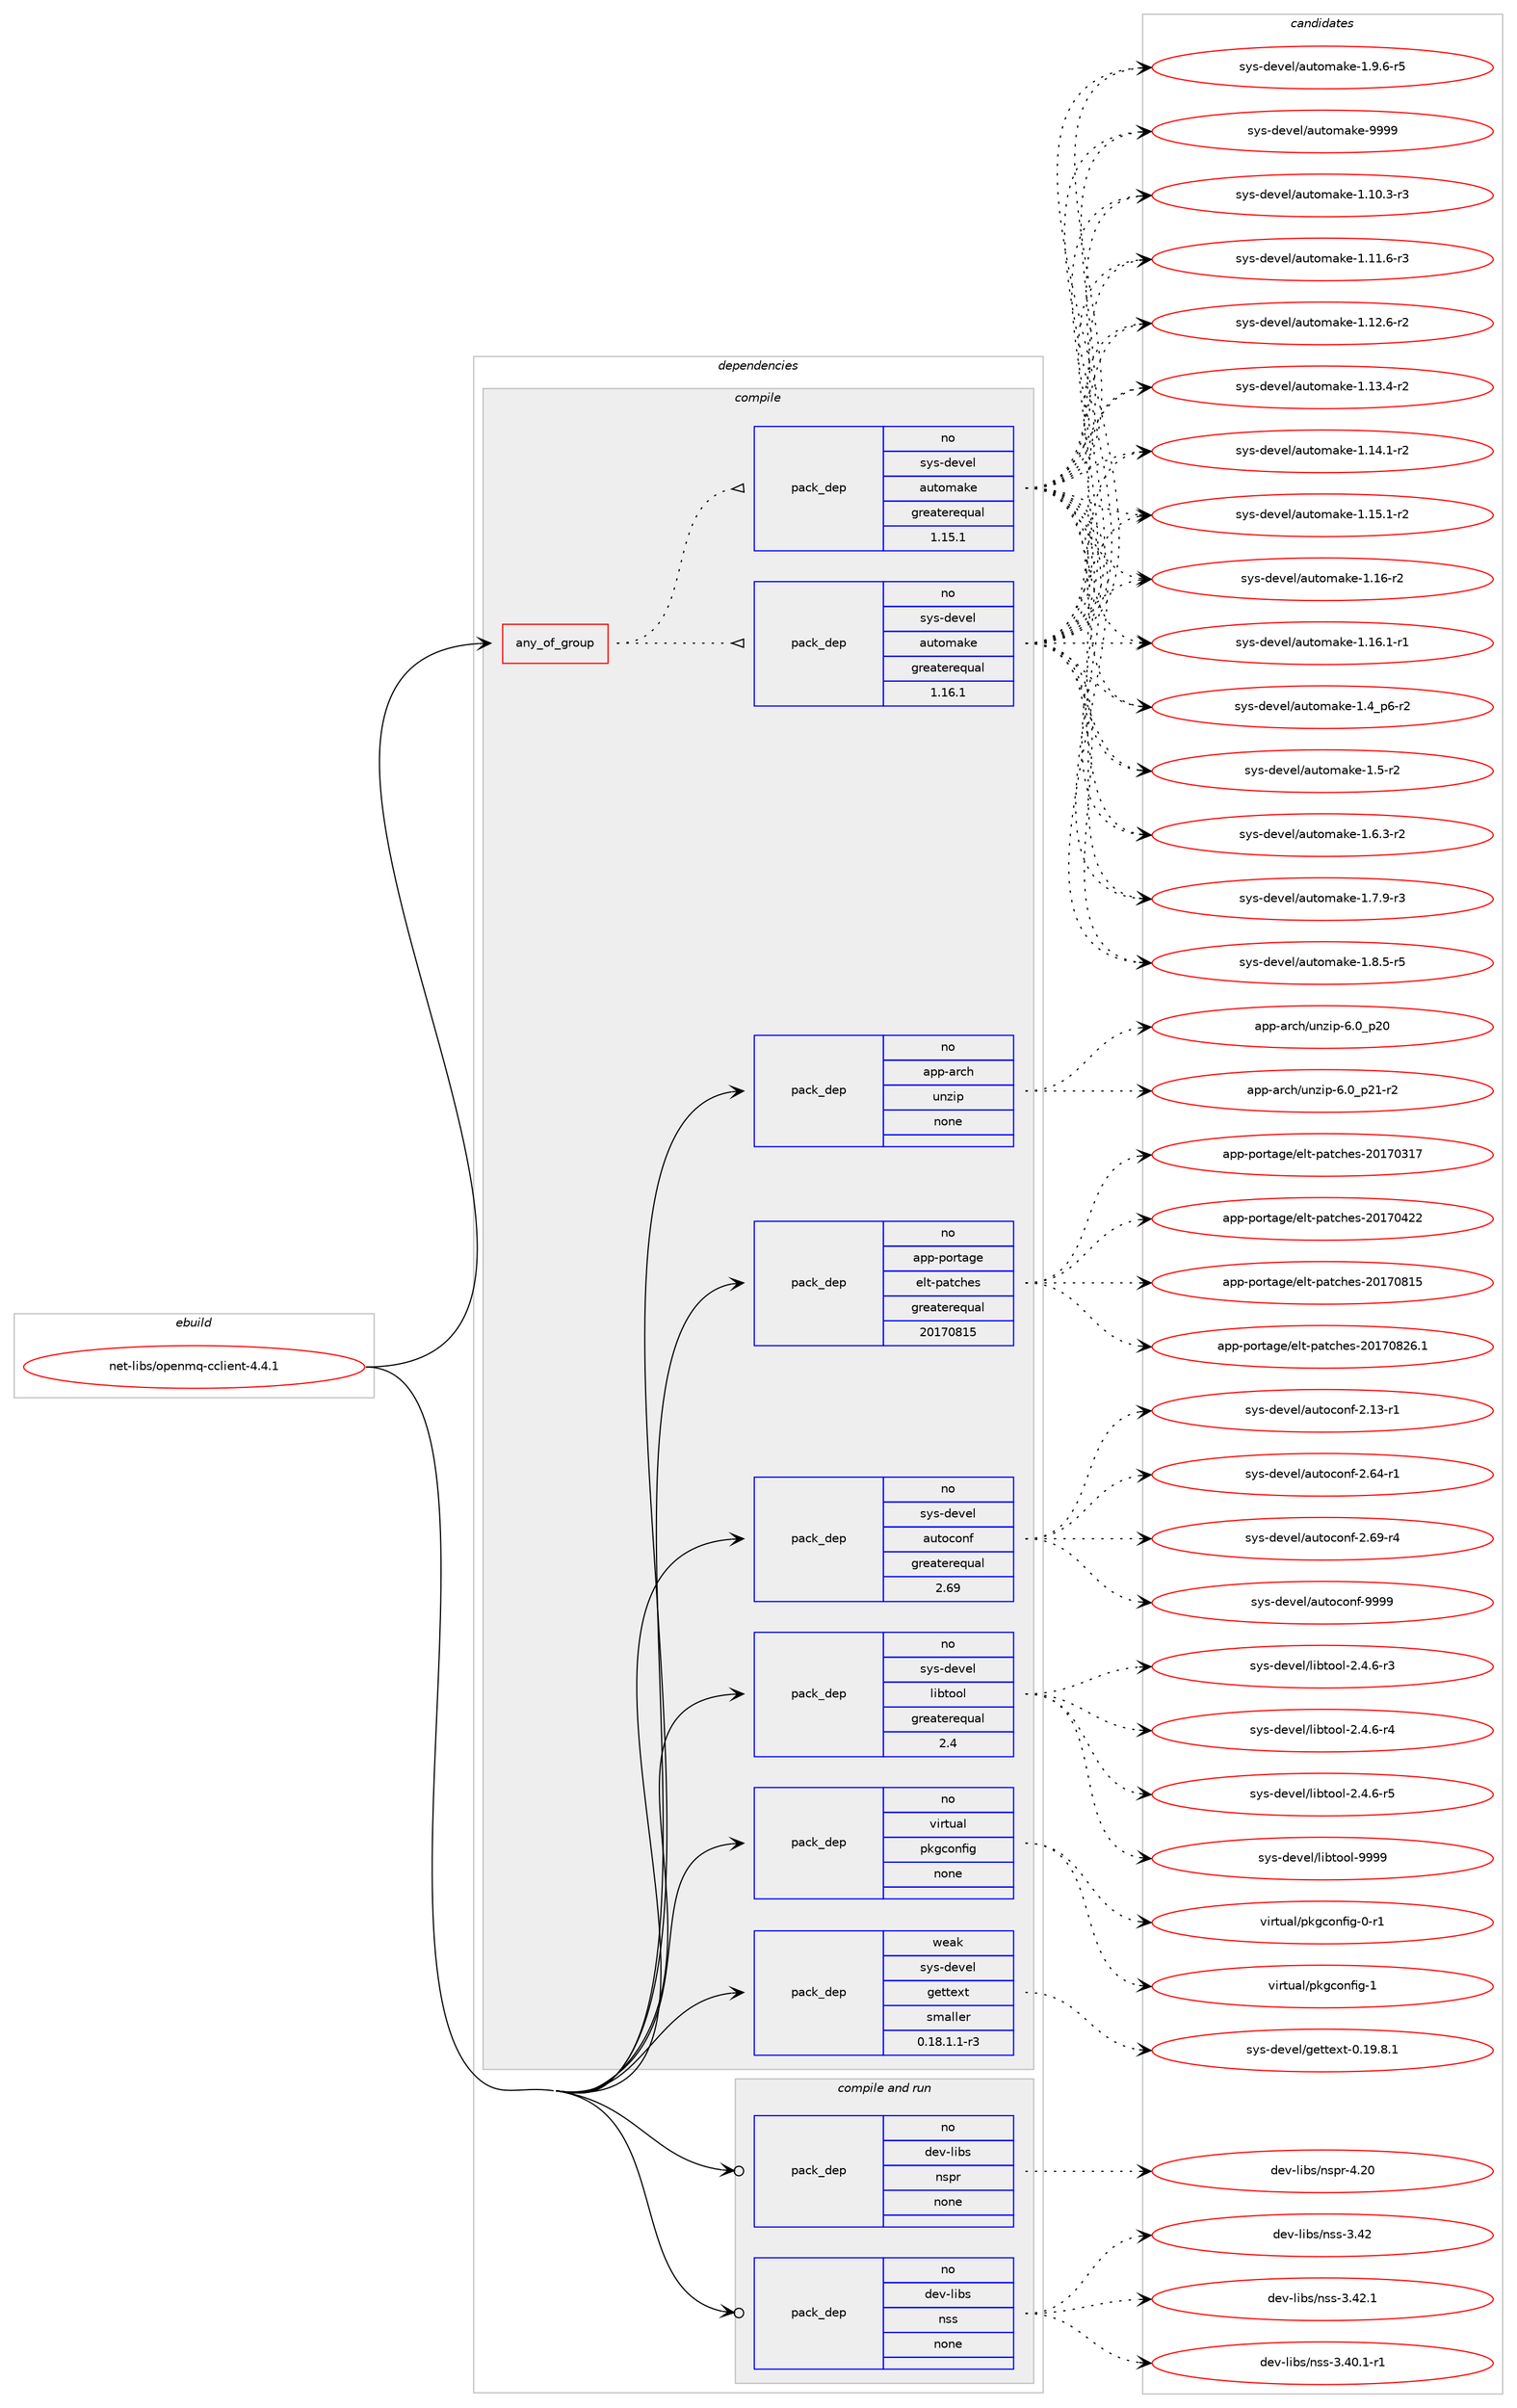 digraph prolog {

# *************
# Graph options
# *************

newrank=true;
concentrate=true;
compound=true;
graph [rankdir=LR,fontname=Helvetica,fontsize=10,ranksep=1.5];#, ranksep=2.5, nodesep=0.2];
edge  [arrowhead=vee];
node  [fontname=Helvetica,fontsize=10];

# **********
# The ebuild
# **********

subgraph cluster_leftcol {
color=gray;
rank=same;
label=<<i>ebuild</i>>;
id [label="net-libs/openmq-cclient-4.4.1", color=red, width=4, href="../net-libs/openmq-cclient-4.4.1.svg"];
}

# ****************
# The dependencies
# ****************

subgraph cluster_midcol {
color=gray;
label=<<i>dependencies</i>>;
subgraph cluster_compile {
fillcolor="#eeeeee";
style=filled;
label=<<i>compile</i>>;
subgraph any26194 {
dependency1661617 [label=<<TABLE BORDER="0" CELLBORDER="1" CELLSPACING="0" CELLPADDING="4"><TR><TD CELLPADDING="10">any_of_group</TD></TR></TABLE>>, shape=none, color=red];subgraph pack1187932 {
dependency1661618 [label=<<TABLE BORDER="0" CELLBORDER="1" CELLSPACING="0" CELLPADDING="4" WIDTH="220"><TR><TD ROWSPAN="6" CELLPADDING="30">pack_dep</TD></TR><TR><TD WIDTH="110">no</TD></TR><TR><TD>sys-devel</TD></TR><TR><TD>automake</TD></TR><TR><TD>greaterequal</TD></TR><TR><TD>1.16.1</TD></TR></TABLE>>, shape=none, color=blue];
}
dependency1661617:e -> dependency1661618:w [weight=20,style="dotted",arrowhead="oinv"];
subgraph pack1187933 {
dependency1661619 [label=<<TABLE BORDER="0" CELLBORDER="1" CELLSPACING="0" CELLPADDING="4" WIDTH="220"><TR><TD ROWSPAN="6" CELLPADDING="30">pack_dep</TD></TR><TR><TD WIDTH="110">no</TD></TR><TR><TD>sys-devel</TD></TR><TR><TD>automake</TD></TR><TR><TD>greaterequal</TD></TR><TR><TD>1.15.1</TD></TR></TABLE>>, shape=none, color=blue];
}
dependency1661617:e -> dependency1661619:w [weight=20,style="dotted",arrowhead="oinv"];
}
id:e -> dependency1661617:w [weight=20,style="solid",arrowhead="vee"];
subgraph pack1187934 {
dependency1661620 [label=<<TABLE BORDER="0" CELLBORDER="1" CELLSPACING="0" CELLPADDING="4" WIDTH="220"><TR><TD ROWSPAN="6" CELLPADDING="30">pack_dep</TD></TR><TR><TD WIDTH="110">no</TD></TR><TR><TD>app-arch</TD></TR><TR><TD>unzip</TD></TR><TR><TD>none</TD></TR><TR><TD></TD></TR></TABLE>>, shape=none, color=blue];
}
id:e -> dependency1661620:w [weight=20,style="solid",arrowhead="vee"];
subgraph pack1187935 {
dependency1661621 [label=<<TABLE BORDER="0" CELLBORDER="1" CELLSPACING="0" CELLPADDING="4" WIDTH="220"><TR><TD ROWSPAN="6" CELLPADDING="30">pack_dep</TD></TR><TR><TD WIDTH="110">no</TD></TR><TR><TD>app-portage</TD></TR><TR><TD>elt-patches</TD></TR><TR><TD>greaterequal</TD></TR><TR><TD>20170815</TD></TR></TABLE>>, shape=none, color=blue];
}
id:e -> dependency1661621:w [weight=20,style="solid",arrowhead="vee"];
subgraph pack1187936 {
dependency1661622 [label=<<TABLE BORDER="0" CELLBORDER="1" CELLSPACING="0" CELLPADDING="4" WIDTH="220"><TR><TD ROWSPAN="6" CELLPADDING="30">pack_dep</TD></TR><TR><TD WIDTH="110">no</TD></TR><TR><TD>sys-devel</TD></TR><TR><TD>autoconf</TD></TR><TR><TD>greaterequal</TD></TR><TR><TD>2.69</TD></TR></TABLE>>, shape=none, color=blue];
}
id:e -> dependency1661622:w [weight=20,style="solid",arrowhead="vee"];
subgraph pack1187937 {
dependency1661623 [label=<<TABLE BORDER="0" CELLBORDER="1" CELLSPACING="0" CELLPADDING="4" WIDTH="220"><TR><TD ROWSPAN="6" CELLPADDING="30">pack_dep</TD></TR><TR><TD WIDTH="110">no</TD></TR><TR><TD>sys-devel</TD></TR><TR><TD>libtool</TD></TR><TR><TD>greaterequal</TD></TR><TR><TD>2.4</TD></TR></TABLE>>, shape=none, color=blue];
}
id:e -> dependency1661623:w [weight=20,style="solid",arrowhead="vee"];
subgraph pack1187938 {
dependency1661624 [label=<<TABLE BORDER="0" CELLBORDER="1" CELLSPACING="0" CELLPADDING="4" WIDTH="220"><TR><TD ROWSPAN="6" CELLPADDING="30">pack_dep</TD></TR><TR><TD WIDTH="110">no</TD></TR><TR><TD>virtual</TD></TR><TR><TD>pkgconfig</TD></TR><TR><TD>none</TD></TR><TR><TD></TD></TR></TABLE>>, shape=none, color=blue];
}
id:e -> dependency1661624:w [weight=20,style="solid",arrowhead="vee"];
subgraph pack1187939 {
dependency1661625 [label=<<TABLE BORDER="0" CELLBORDER="1" CELLSPACING="0" CELLPADDING="4" WIDTH="220"><TR><TD ROWSPAN="6" CELLPADDING="30">pack_dep</TD></TR><TR><TD WIDTH="110">weak</TD></TR><TR><TD>sys-devel</TD></TR><TR><TD>gettext</TD></TR><TR><TD>smaller</TD></TR><TR><TD>0.18.1.1-r3</TD></TR></TABLE>>, shape=none, color=blue];
}
id:e -> dependency1661625:w [weight=20,style="solid",arrowhead="vee"];
}
subgraph cluster_compileandrun {
fillcolor="#eeeeee";
style=filled;
label=<<i>compile and run</i>>;
subgraph pack1187940 {
dependency1661626 [label=<<TABLE BORDER="0" CELLBORDER="1" CELLSPACING="0" CELLPADDING="4" WIDTH="220"><TR><TD ROWSPAN="6" CELLPADDING="30">pack_dep</TD></TR><TR><TD WIDTH="110">no</TD></TR><TR><TD>dev-libs</TD></TR><TR><TD>nspr</TD></TR><TR><TD>none</TD></TR><TR><TD></TD></TR></TABLE>>, shape=none, color=blue];
}
id:e -> dependency1661626:w [weight=20,style="solid",arrowhead="odotvee"];
subgraph pack1187941 {
dependency1661627 [label=<<TABLE BORDER="0" CELLBORDER="1" CELLSPACING="0" CELLPADDING="4" WIDTH="220"><TR><TD ROWSPAN="6" CELLPADDING="30">pack_dep</TD></TR><TR><TD WIDTH="110">no</TD></TR><TR><TD>dev-libs</TD></TR><TR><TD>nss</TD></TR><TR><TD>none</TD></TR><TR><TD></TD></TR></TABLE>>, shape=none, color=blue];
}
id:e -> dependency1661627:w [weight=20,style="solid",arrowhead="odotvee"];
}
subgraph cluster_run {
fillcolor="#eeeeee";
style=filled;
label=<<i>run</i>>;
}
}

# **************
# The candidates
# **************

subgraph cluster_choices {
rank=same;
color=gray;
label=<<i>candidates</i>>;

subgraph choice1187932 {
color=black;
nodesep=1;
choice11512111545100101118101108479711711611110997107101454946494846514511451 [label="sys-devel/automake-1.10.3-r3", color=red, width=4,href="../sys-devel/automake-1.10.3-r3.svg"];
choice11512111545100101118101108479711711611110997107101454946494946544511451 [label="sys-devel/automake-1.11.6-r3", color=red, width=4,href="../sys-devel/automake-1.11.6-r3.svg"];
choice11512111545100101118101108479711711611110997107101454946495046544511450 [label="sys-devel/automake-1.12.6-r2", color=red, width=4,href="../sys-devel/automake-1.12.6-r2.svg"];
choice11512111545100101118101108479711711611110997107101454946495146524511450 [label="sys-devel/automake-1.13.4-r2", color=red, width=4,href="../sys-devel/automake-1.13.4-r2.svg"];
choice11512111545100101118101108479711711611110997107101454946495246494511450 [label="sys-devel/automake-1.14.1-r2", color=red, width=4,href="../sys-devel/automake-1.14.1-r2.svg"];
choice11512111545100101118101108479711711611110997107101454946495346494511450 [label="sys-devel/automake-1.15.1-r2", color=red, width=4,href="../sys-devel/automake-1.15.1-r2.svg"];
choice1151211154510010111810110847971171161111099710710145494649544511450 [label="sys-devel/automake-1.16-r2", color=red, width=4,href="../sys-devel/automake-1.16-r2.svg"];
choice11512111545100101118101108479711711611110997107101454946495446494511449 [label="sys-devel/automake-1.16.1-r1", color=red, width=4,href="../sys-devel/automake-1.16.1-r1.svg"];
choice115121115451001011181011084797117116111109971071014549465295112544511450 [label="sys-devel/automake-1.4_p6-r2", color=red, width=4,href="../sys-devel/automake-1.4_p6-r2.svg"];
choice11512111545100101118101108479711711611110997107101454946534511450 [label="sys-devel/automake-1.5-r2", color=red, width=4,href="../sys-devel/automake-1.5-r2.svg"];
choice115121115451001011181011084797117116111109971071014549465446514511450 [label="sys-devel/automake-1.6.3-r2", color=red, width=4,href="../sys-devel/automake-1.6.3-r2.svg"];
choice115121115451001011181011084797117116111109971071014549465546574511451 [label="sys-devel/automake-1.7.9-r3", color=red, width=4,href="../sys-devel/automake-1.7.9-r3.svg"];
choice115121115451001011181011084797117116111109971071014549465646534511453 [label="sys-devel/automake-1.8.5-r5", color=red, width=4,href="../sys-devel/automake-1.8.5-r5.svg"];
choice115121115451001011181011084797117116111109971071014549465746544511453 [label="sys-devel/automake-1.9.6-r5", color=red, width=4,href="../sys-devel/automake-1.9.6-r5.svg"];
choice115121115451001011181011084797117116111109971071014557575757 [label="sys-devel/automake-9999", color=red, width=4,href="../sys-devel/automake-9999.svg"];
dependency1661618:e -> choice11512111545100101118101108479711711611110997107101454946494846514511451:w [style=dotted,weight="100"];
dependency1661618:e -> choice11512111545100101118101108479711711611110997107101454946494946544511451:w [style=dotted,weight="100"];
dependency1661618:e -> choice11512111545100101118101108479711711611110997107101454946495046544511450:w [style=dotted,weight="100"];
dependency1661618:e -> choice11512111545100101118101108479711711611110997107101454946495146524511450:w [style=dotted,weight="100"];
dependency1661618:e -> choice11512111545100101118101108479711711611110997107101454946495246494511450:w [style=dotted,weight="100"];
dependency1661618:e -> choice11512111545100101118101108479711711611110997107101454946495346494511450:w [style=dotted,weight="100"];
dependency1661618:e -> choice1151211154510010111810110847971171161111099710710145494649544511450:w [style=dotted,weight="100"];
dependency1661618:e -> choice11512111545100101118101108479711711611110997107101454946495446494511449:w [style=dotted,weight="100"];
dependency1661618:e -> choice115121115451001011181011084797117116111109971071014549465295112544511450:w [style=dotted,weight="100"];
dependency1661618:e -> choice11512111545100101118101108479711711611110997107101454946534511450:w [style=dotted,weight="100"];
dependency1661618:e -> choice115121115451001011181011084797117116111109971071014549465446514511450:w [style=dotted,weight="100"];
dependency1661618:e -> choice115121115451001011181011084797117116111109971071014549465546574511451:w [style=dotted,weight="100"];
dependency1661618:e -> choice115121115451001011181011084797117116111109971071014549465646534511453:w [style=dotted,weight="100"];
dependency1661618:e -> choice115121115451001011181011084797117116111109971071014549465746544511453:w [style=dotted,weight="100"];
dependency1661618:e -> choice115121115451001011181011084797117116111109971071014557575757:w [style=dotted,weight="100"];
}
subgraph choice1187933 {
color=black;
nodesep=1;
choice11512111545100101118101108479711711611110997107101454946494846514511451 [label="sys-devel/automake-1.10.3-r3", color=red, width=4,href="../sys-devel/automake-1.10.3-r3.svg"];
choice11512111545100101118101108479711711611110997107101454946494946544511451 [label="sys-devel/automake-1.11.6-r3", color=red, width=4,href="../sys-devel/automake-1.11.6-r3.svg"];
choice11512111545100101118101108479711711611110997107101454946495046544511450 [label="sys-devel/automake-1.12.6-r2", color=red, width=4,href="../sys-devel/automake-1.12.6-r2.svg"];
choice11512111545100101118101108479711711611110997107101454946495146524511450 [label="sys-devel/automake-1.13.4-r2", color=red, width=4,href="../sys-devel/automake-1.13.4-r2.svg"];
choice11512111545100101118101108479711711611110997107101454946495246494511450 [label="sys-devel/automake-1.14.1-r2", color=red, width=4,href="../sys-devel/automake-1.14.1-r2.svg"];
choice11512111545100101118101108479711711611110997107101454946495346494511450 [label="sys-devel/automake-1.15.1-r2", color=red, width=4,href="../sys-devel/automake-1.15.1-r2.svg"];
choice1151211154510010111810110847971171161111099710710145494649544511450 [label="sys-devel/automake-1.16-r2", color=red, width=4,href="../sys-devel/automake-1.16-r2.svg"];
choice11512111545100101118101108479711711611110997107101454946495446494511449 [label="sys-devel/automake-1.16.1-r1", color=red, width=4,href="../sys-devel/automake-1.16.1-r1.svg"];
choice115121115451001011181011084797117116111109971071014549465295112544511450 [label="sys-devel/automake-1.4_p6-r2", color=red, width=4,href="../sys-devel/automake-1.4_p6-r2.svg"];
choice11512111545100101118101108479711711611110997107101454946534511450 [label="sys-devel/automake-1.5-r2", color=red, width=4,href="../sys-devel/automake-1.5-r2.svg"];
choice115121115451001011181011084797117116111109971071014549465446514511450 [label="sys-devel/automake-1.6.3-r2", color=red, width=4,href="../sys-devel/automake-1.6.3-r2.svg"];
choice115121115451001011181011084797117116111109971071014549465546574511451 [label="sys-devel/automake-1.7.9-r3", color=red, width=4,href="../sys-devel/automake-1.7.9-r3.svg"];
choice115121115451001011181011084797117116111109971071014549465646534511453 [label="sys-devel/automake-1.8.5-r5", color=red, width=4,href="../sys-devel/automake-1.8.5-r5.svg"];
choice115121115451001011181011084797117116111109971071014549465746544511453 [label="sys-devel/automake-1.9.6-r5", color=red, width=4,href="../sys-devel/automake-1.9.6-r5.svg"];
choice115121115451001011181011084797117116111109971071014557575757 [label="sys-devel/automake-9999", color=red, width=4,href="../sys-devel/automake-9999.svg"];
dependency1661619:e -> choice11512111545100101118101108479711711611110997107101454946494846514511451:w [style=dotted,weight="100"];
dependency1661619:e -> choice11512111545100101118101108479711711611110997107101454946494946544511451:w [style=dotted,weight="100"];
dependency1661619:e -> choice11512111545100101118101108479711711611110997107101454946495046544511450:w [style=dotted,weight="100"];
dependency1661619:e -> choice11512111545100101118101108479711711611110997107101454946495146524511450:w [style=dotted,weight="100"];
dependency1661619:e -> choice11512111545100101118101108479711711611110997107101454946495246494511450:w [style=dotted,weight="100"];
dependency1661619:e -> choice11512111545100101118101108479711711611110997107101454946495346494511450:w [style=dotted,weight="100"];
dependency1661619:e -> choice1151211154510010111810110847971171161111099710710145494649544511450:w [style=dotted,weight="100"];
dependency1661619:e -> choice11512111545100101118101108479711711611110997107101454946495446494511449:w [style=dotted,weight="100"];
dependency1661619:e -> choice115121115451001011181011084797117116111109971071014549465295112544511450:w [style=dotted,weight="100"];
dependency1661619:e -> choice11512111545100101118101108479711711611110997107101454946534511450:w [style=dotted,weight="100"];
dependency1661619:e -> choice115121115451001011181011084797117116111109971071014549465446514511450:w [style=dotted,weight="100"];
dependency1661619:e -> choice115121115451001011181011084797117116111109971071014549465546574511451:w [style=dotted,weight="100"];
dependency1661619:e -> choice115121115451001011181011084797117116111109971071014549465646534511453:w [style=dotted,weight="100"];
dependency1661619:e -> choice115121115451001011181011084797117116111109971071014549465746544511453:w [style=dotted,weight="100"];
dependency1661619:e -> choice115121115451001011181011084797117116111109971071014557575757:w [style=dotted,weight="100"];
}
subgraph choice1187934 {
color=black;
nodesep=1;
choice971121124597114991044711711012210511245544648951125048 [label="app-arch/unzip-6.0_p20", color=red, width=4,href="../app-arch/unzip-6.0_p20.svg"];
choice9711211245971149910447117110122105112455446489511250494511450 [label="app-arch/unzip-6.0_p21-r2", color=red, width=4,href="../app-arch/unzip-6.0_p21-r2.svg"];
dependency1661620:e -> choice971121124597114991044711711012210511245544648951125048:w [style=dotted,weight="100"];
dependency1661620:e -> choice9711211245971149910447117110122105112455446489511250494511450:w [style=dotted,weight="100"];
}
subgraph choice1187935 {
color=black;
nodesep=1;
choice97112112451121111141169710310147101108116451129711699104101115455048495548514955 [label="app-portage/elt-patches-20170317", color=red, width=4,href="../app-portage/elt-patches-20170317.svg"];
choice97112112451121111141169710310147101108116451129711699104101115455048495548525050 [label="app-portage/elt-patches-20170422", color=red, width=4,href="../app-portage/elt-patches-20170422.svg"];
choice97112112451121111141169710310147101108116451129711699104101115455048495548564953 [label="app-portage/elt-patches-20170815", color=red, width=4,href="../app-portage/elt-patches-20170815.svg"];
choice971121124511211111411697103101471011081164511297116991041011154550484955485650544649 [label="app-portage/elt-patches-20170826.1", color=red, width=4,href="../app-portage/elt-patches-20170826.1.svg"];
dependency1661621:e -> choice97112112451121111141169710310147101108116451129711699104101115455048495548514955:w [style=dotted,weight="100"];
dependency1661621:e -> choice97112112451121111141169710310147101108116451129711699104101115455048495548525050:w [style=dotted,weight="100"];
dependency1661621:e -> choice97112112451121111141169710310147101108116451129711699104101115455048495548564953:w [style=dotted,weight="100"];
dependency1661621:e -> choice971121124511211111411697103101471011081164511297116991041011154550484955485650544649:w [style=dotted,weight="100"];
}
subgraph choice1187936 {
color=black;
nodesep=1;
choice1151211154510010111810110847971171161119911111010245504649514511449 [label="sys-devel/autoconf-2.13-r1", color=red, width=4,href="../sys-devel/autoconf-2.13-r1.svg"];
choice1151211154510010111810110847971171161119911111010245504654524511449 [label="sys-devel/autoconf-2.64-r1", color=red, width=4,href="../sys-devel/autoconf-2.64-r1.svg"];
choice1151211154510010111810110847971171161119911111010245504654574511452 [label="sys-devel/autoconf-2.69-r4", color=red, width=4,href="../sys-devel/autoconf-2.69-r4.svg"];
choice115121115451001011181011084797117116111991111101024557575757 [label="sys-devel/autoconf-9999", color=red, width=4,href="../sys-devel/autoconf-9999.svg"];
dependency1661622:e -> choice1151211154510010111810110847971171161119911111010245504649514511449:w [style=dotted,weight="100"];
dependency1661622:e -> choice1151211154510010111810110847971171161119911111010245504654524511449:w [style=dotted,weight="100"];
dependency1661622:e -> choice1151211154510010111810110847971171161119911111010245504654574511452:w [style=dotted,weight="100"];
dependency1661622:e -> choice115121115451001011181011084797117116111991111101024557575757:w [style=dotted,weight="100"];
}
subgraph choice1187937 {
color=black;
nodesep=1;
choice1151211154510010111810110847108105981161111111084550465246544511451 [label="sys-devel/libtool-2.4.6-r3", color=red, width=4,href="../sys-devel/libtool-2.4.6-r3.svg"];
choice1151211154510010111810110847108105981161111111084550465246544511452 [label="sys-devel/libtool-2.4.6-r4", color=red, width=4,href="../sys-devel/libtool-2.4.6-r4.svg"];
choice1151211154510010111810110847108105981161111111084550465246544511453 [label="sys-devel/libtool-2.4.6-r5", color=red, width=4,href="../sys-devel/libtool-2.4.6-r5.svg"];
choice1151211154510010111810110847108105981161111111084557575757 [label="sys-devel/libtool-9999", color=red, width=4,href="../sys-devel/libtool-9999.svg"];
dependency1661623:e -> choice1151211154510010111810110847108105981161111111084550465246544511451:w [style=dotted,weight="100"];
dependency1661623:e -> choice1151211154510010111810110847108105981161111111084550465246544511452:w [style=dotted,weight="100"];
dependency1661623:e -> choice1151211154510010111810110847108105981161111111084550465246544511453:w [style=dotted,weight="100"];
dependency1661623:e -> choice1151211154510010111810110847108105981161111111084557575757:w [style=dotted,weight="100"];
}
subgraph choice1187938 {
color=black;
nodesep=1;
choice11810511411611797108471121071039911111010210510345484511449 [label="virtual/pkgconfig-0-r1", color=red, width=4,href="../virtual/pkgconfig-0-r1.svg"];
choice1181051141161179710847112107103991111101021051034549 [label="virtual/pkgconfig-1", color=red, width=4,href="../virtual/pkgconfig-1.svg"];
dependency1661624:e -> choice11810511411611797108471121071039911111010210510345484511449:w [style=dotted,weight="100"];
dependency1661624:e -> choice1181051141161179710847112107103991111101021051034549:w [style=dotted,weight="100"];
}
subgraph choice1187939 {
color=black;
nodesep=1;
choice1151211154510010111810110847103101116116101120116454846495746564649 [label="sys-devel/gettext-0.19.8.1", color=red, width=4,href="../sys-devel/gettext-0.19.8.1.svg"];
dependency1661625:e -> choice1151211154510010111810110847103101116116101120116454846495746564649:w [style=dotted,weight="100"];
}
subgraph choice1187940 {
color=black;
nodesep=1;
choice1001011184510810598115471101151121144552465048 [label="dev-libs/nspr-4.20", color=red, width=4,href="../dev-libs/nspr-4.20.svg"];
dependency1661626:e -> choice1001011184510810598115471101151121144552465048:w [style=dotted,weight="100"];
}
subgraph choice1187941 {
color=black;
nodesep=1;
choice100101118451081059811547110115115455146524846494511449 [label="dev-libs/nss-3.40.1-r1", color=red, width=4,href="../dev-libs/nss-3.40.1-r1.svg"];
choice1001011184510810598115471101151154551465250 [label="dev-libs/nss-3.42", color=red, width=4,href="../dev-libs/nss-3.42.svg"];
choice10010111845108105981154711011511545514652504649 [label="dev-libs/nss-3.42.1", color=red, width=4,href="../dev-libs/nss-3.42.1.svg"];
dependency1661627:e -> choice100101118451081059811547110115115455146524846494511449:w [style=dotted,weight="100"];
dependency1661627:e -> choice1001011184510810598115471101151154551465250:w [style=dotted,weight="100"];
dependency1661627:e -> choice10010111845108105981154711011511545514652504649:w [style=dotted,weight="100"];
}
}

}
